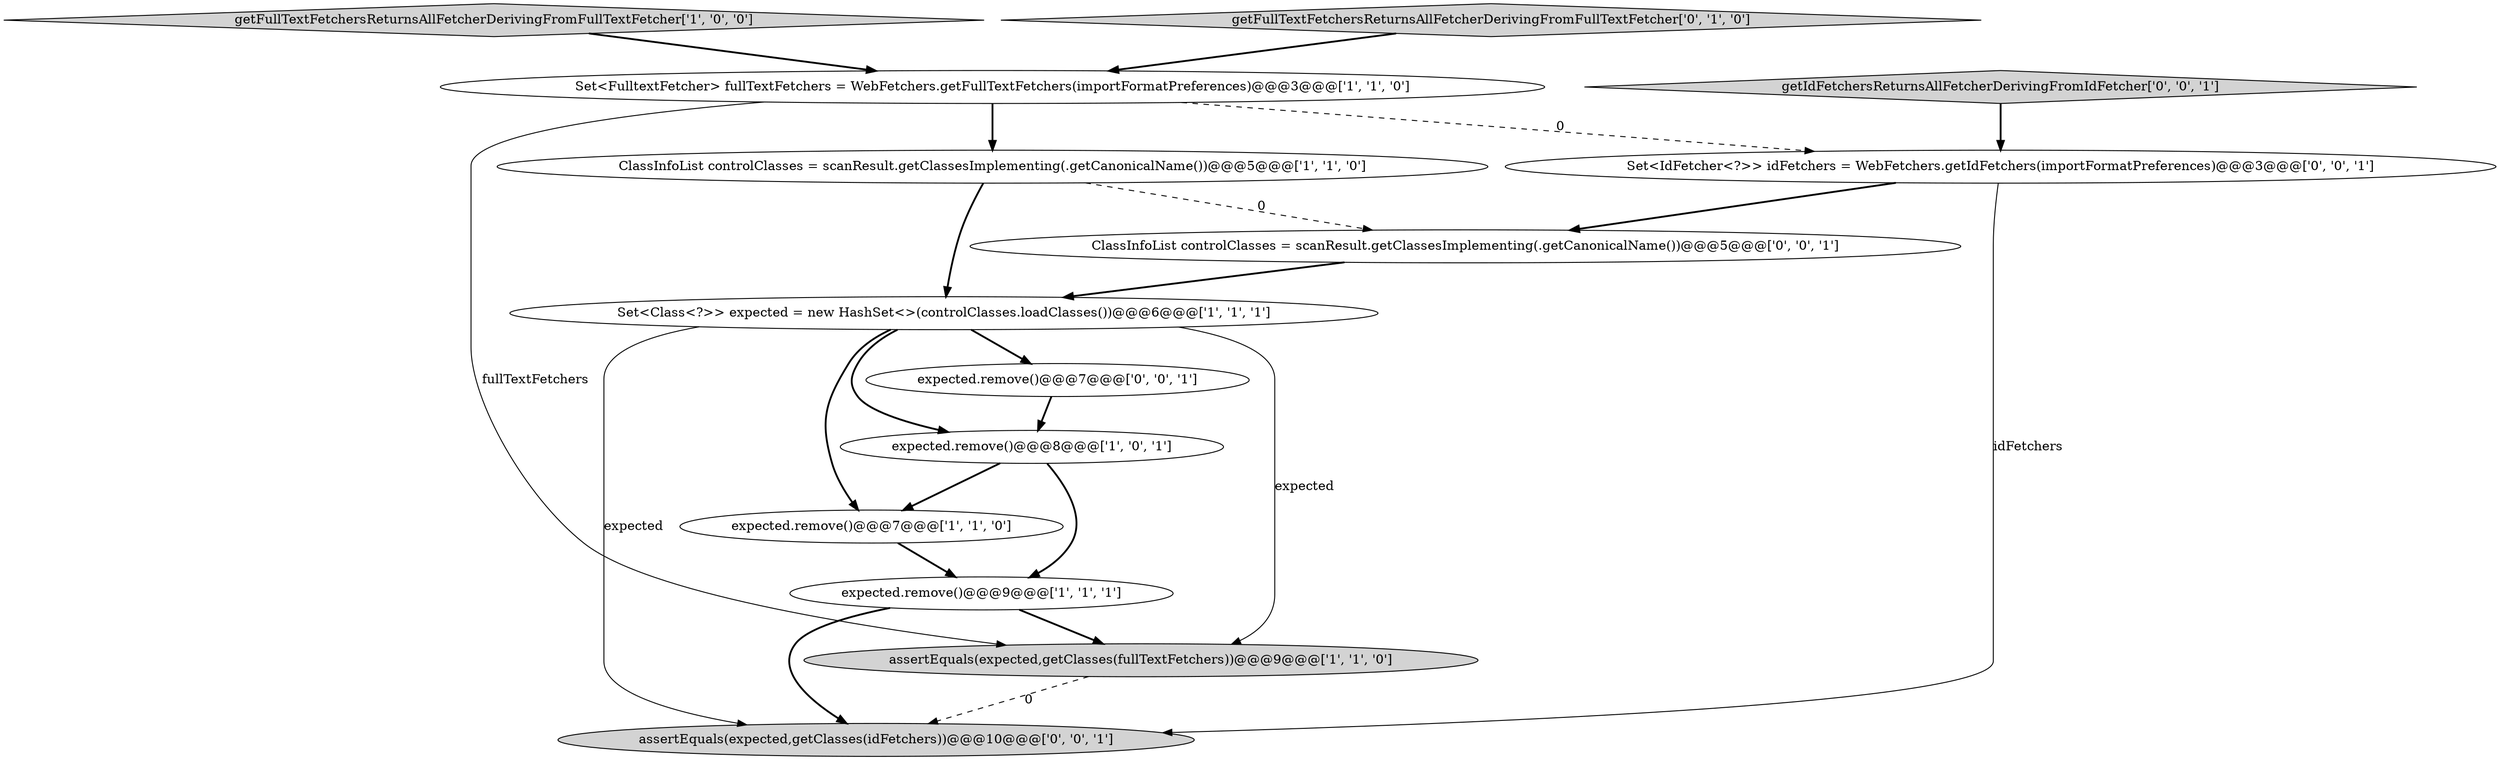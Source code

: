 digraph {
0 [style = filled, label = "Set<FulltextFetcher> fullTextFetchers = WebFetchers.getFullTextFetchers(importFormatPreferences)@@@3@@@['1', '1', '0']", fillcolor = white, shape = ellipse image = "AAA0AAABBB1BBB"];
2 [style = filled, label = "assertEquals(expected,getClasses(fullTextFetchers))@@@9@@@['1', '1', '0']", fillcolor = lightgray, shape = ellipse image = "AAA0AAABBB1BBB"];
9 [style = filled, label = "getIdFetchersReturnsAllFetcherDerivingFromIdFetcher['0', '0', '1']", fillcolor = lightgray, shape = diamond image = "AAA0AAABBB3BBB"];
13 [style = filled, label = "ClassInfoList controlClasses = scanResult.getClassesImplementing(.getCanonicalName())@@@5@@@['0', '0', '1']", fillcolor = white, shape = ellipse image = "AAA0AAABBB3BBB"];
4 [style = filled, label = "getFullTextFetchersReturnsAllFetcherDerivingFromFullTextFetcher['1', '0', '0']", fillcolor = lightgray, shape = diamond image = "AAA0AAABBB1BBB"];
8 [style = filled, label = "getFullTextFetchersReturnsAllFetcherDerivingFromFullTextFetcher['0', '1', '0']", fillcolor = lightgray, shape = diamond image = "AAA0AAABBB2BBB"];
11 [style = filled, label = "assertEquals(expected,getClasses(idFetchers))@@@10@@@['0', '0', '1']", fillcolor = lightgray, shape = ellipse image = "AAA0AAABBB3BBB"];
5 [style = filled, label = "expected.remove()@@@7@@@['1', '1', '0']", fillcolor = white, shape = ellipse image = "AAA0AAABBB1BBB"];
12 [style = filled, label = "expected.remove()@@@7@@@['0', '0', '1']", fillcolor = white, shape = ellipse image = "AAA0AAABBB3BBB"];
7 [style = filled, label = "ClassInfoList controlClasses = scanResult.getClassesImplementing(.getCanonicalName())@@@5@@@['1', '1', '0']", fillcolor = white, shape = ellipse image = "AAA0AAABBB1BBB"];
1 [style = filled, label = "Set<Class<?>> expected = new HashSet<>(controlClasses.loadClasses())@@@6@@@['1', '1', '1']", fillcolor = white, shape = ellipse image = "AAA0AAABBB1BBB"];
10 [style = filled, label = "Set<IdFetcher<?>> idFetchers = WebFetchers.getIdFetchers(importFormatPreferences)@@@3@@@['0', '0', '1']", fillcolor = white, shape = ellipse image = "AAA0AAABBB3BBB"];
3 [style = filled, label = "expected.remove()@@@9@@@['1', '1', '1']", fillcolor = white, shape = ellipse image = "AAA0AAABBB1BBB"];
6 [style = filled, label = "expected.remove()@@@8@@@['1', '0', '1']", fillcolor = white, shape = ellipse image = "AAA0AAABBB1BBB"];
1->5 [style = bold, label=""];
5->3 [style = bold, label=""];
6->3 [style = bold, label=""];
7->1 [style = bold, label=""];
1->2 [style = solid, label="expected"];
3->11 [style = bold, label=""];
9->10 [style = bold, label=""];
12->6 [style = bold, label=""];
0->10 [style = dashed, label="0"];
13->1 [style = bold, label=""];
4->0 [style = bold, label=""];
0->7 [style = bold, label=""];
8->0 [style = bold, label=""];
6->5 [style = bold, label=""];
1->11 [style = solid, label="expected"];
1->6 [style = bold, label=""];
3->2 [style = bold, label=""];
10->13 [style = bold, label=""];
10->11 [style = solid, label="idFetchers"];
7->13 [style = dashed, label="0"];
1->12 [style = bold, label=""];
2->11 [style = dashed, label="0"];
0->2 [style = solid, label="fullTextFetchers"];
}
